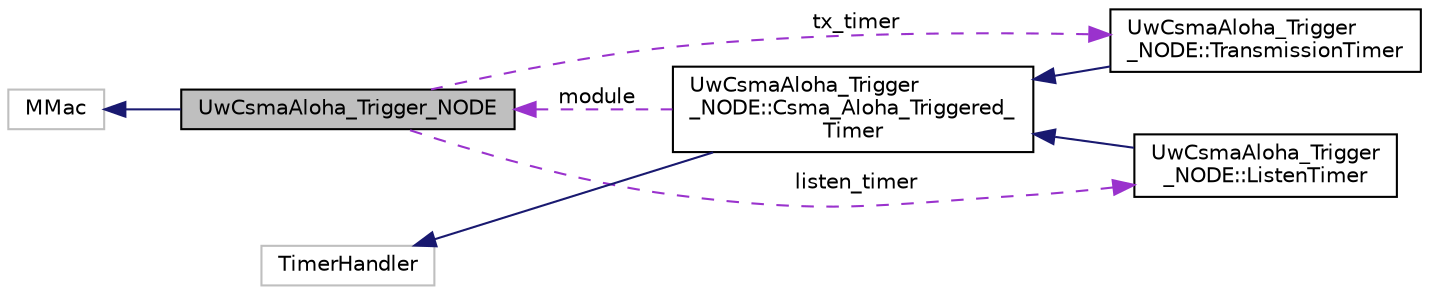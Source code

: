 digraph "UwCsmaAloha_Trigger_NODE"
{
 // LATEX_PDF_SIZE
  edge [fontname="Helvetica",fontsize="10",labelfontname="Helvetica",labelfontsize="10"];
  node [fontname="Helvetica",fontsize="10",shape=record];
  rankdir="LR";
  Node1 [label="UwCsmaAloha_Trigger_NODE",height=0.2,width=0.4,color="black", fillcolor="grey75", style="filled", fontcolor="black",tooltip="Class that describes a CsmaAloha_TRIGGERED module of the node."];
  Node2 -> Node1 [dir="back",color="midnightblue",fontsize="10",style="solid",fontname="Helvetica"];
  Node2 [label="MMac",height=0.2,width=0.4,color="grey75", fillcolor="white", style="filled",tooltip=" "];
  Node3 -> Node1 [dir="back",color="darkorchid3",fontsize="10",style="dashed",label=" listen_timer" ,fontname="Helvetica"];
  Node3 [label="UwCsmaAloha_Trigger\l_NODE::ListenTimer",height=0.2,width=0.4,color="black", fillcolor="white", style="filled",URL="$classUwCsmaAloha__Trigger__NODE_1_1ListenTimer.html",tooltip="Class used to handle the timer to handle the listen time."];
  Node4 -> Node3 [dir="back",color="midnightblue",fontsize="10",style="solid",fontname="Helvetica"];
  Node4 [label="UwCsmaAloha_Trigger\l_NODE::Csma_Aloha_Triggered_\lTimer",height=0.2,width=0.4,color="black", fillcolor="white", style="filled",URL="$classUwCsmaAloha__Trigger__NODE_1_1Csma__Aloha__Triggered__Timer.html",tooltip="Class that describes the timers in the node."];
  Node5 -> Node4 [dir="back",color="midnightblue",fontsize="10",style="solid",fontname="Helvetica"];
  Node5 [label="TimerHandler",height=0.2,width=0.4,color="grey75", fillcolor="white", style="filled",tooltip=" "];
  Node1 -> Node4 [dir="back",color="darkorchid3",fontsize="10",style="dashed",label=" module" ,fontname="Helvetica"];
  Node6 -> Node1 [dir="back",color="darkorchid3",fontsize="10",style="dashed",label=" tx_timer" ,fontname="Helvetica"];
  Node6 [label="UwCsmaAloha_Trigger\l_NODE::TransmissionTimer",height=0.2,width=0.4,color="black", fillcolor="white", style="filled",URL="$classUwCsmaAloha__Trigger__NODE_1_1TransmissionTimer.html",tooltip="Class used to handle the time in which the node is allowed to transmit to the sink."];
  Node4 -> Node6 [dir="back",color="midnightblue",fontsize="10",style="solid",fontname="Helvetica"];
}
